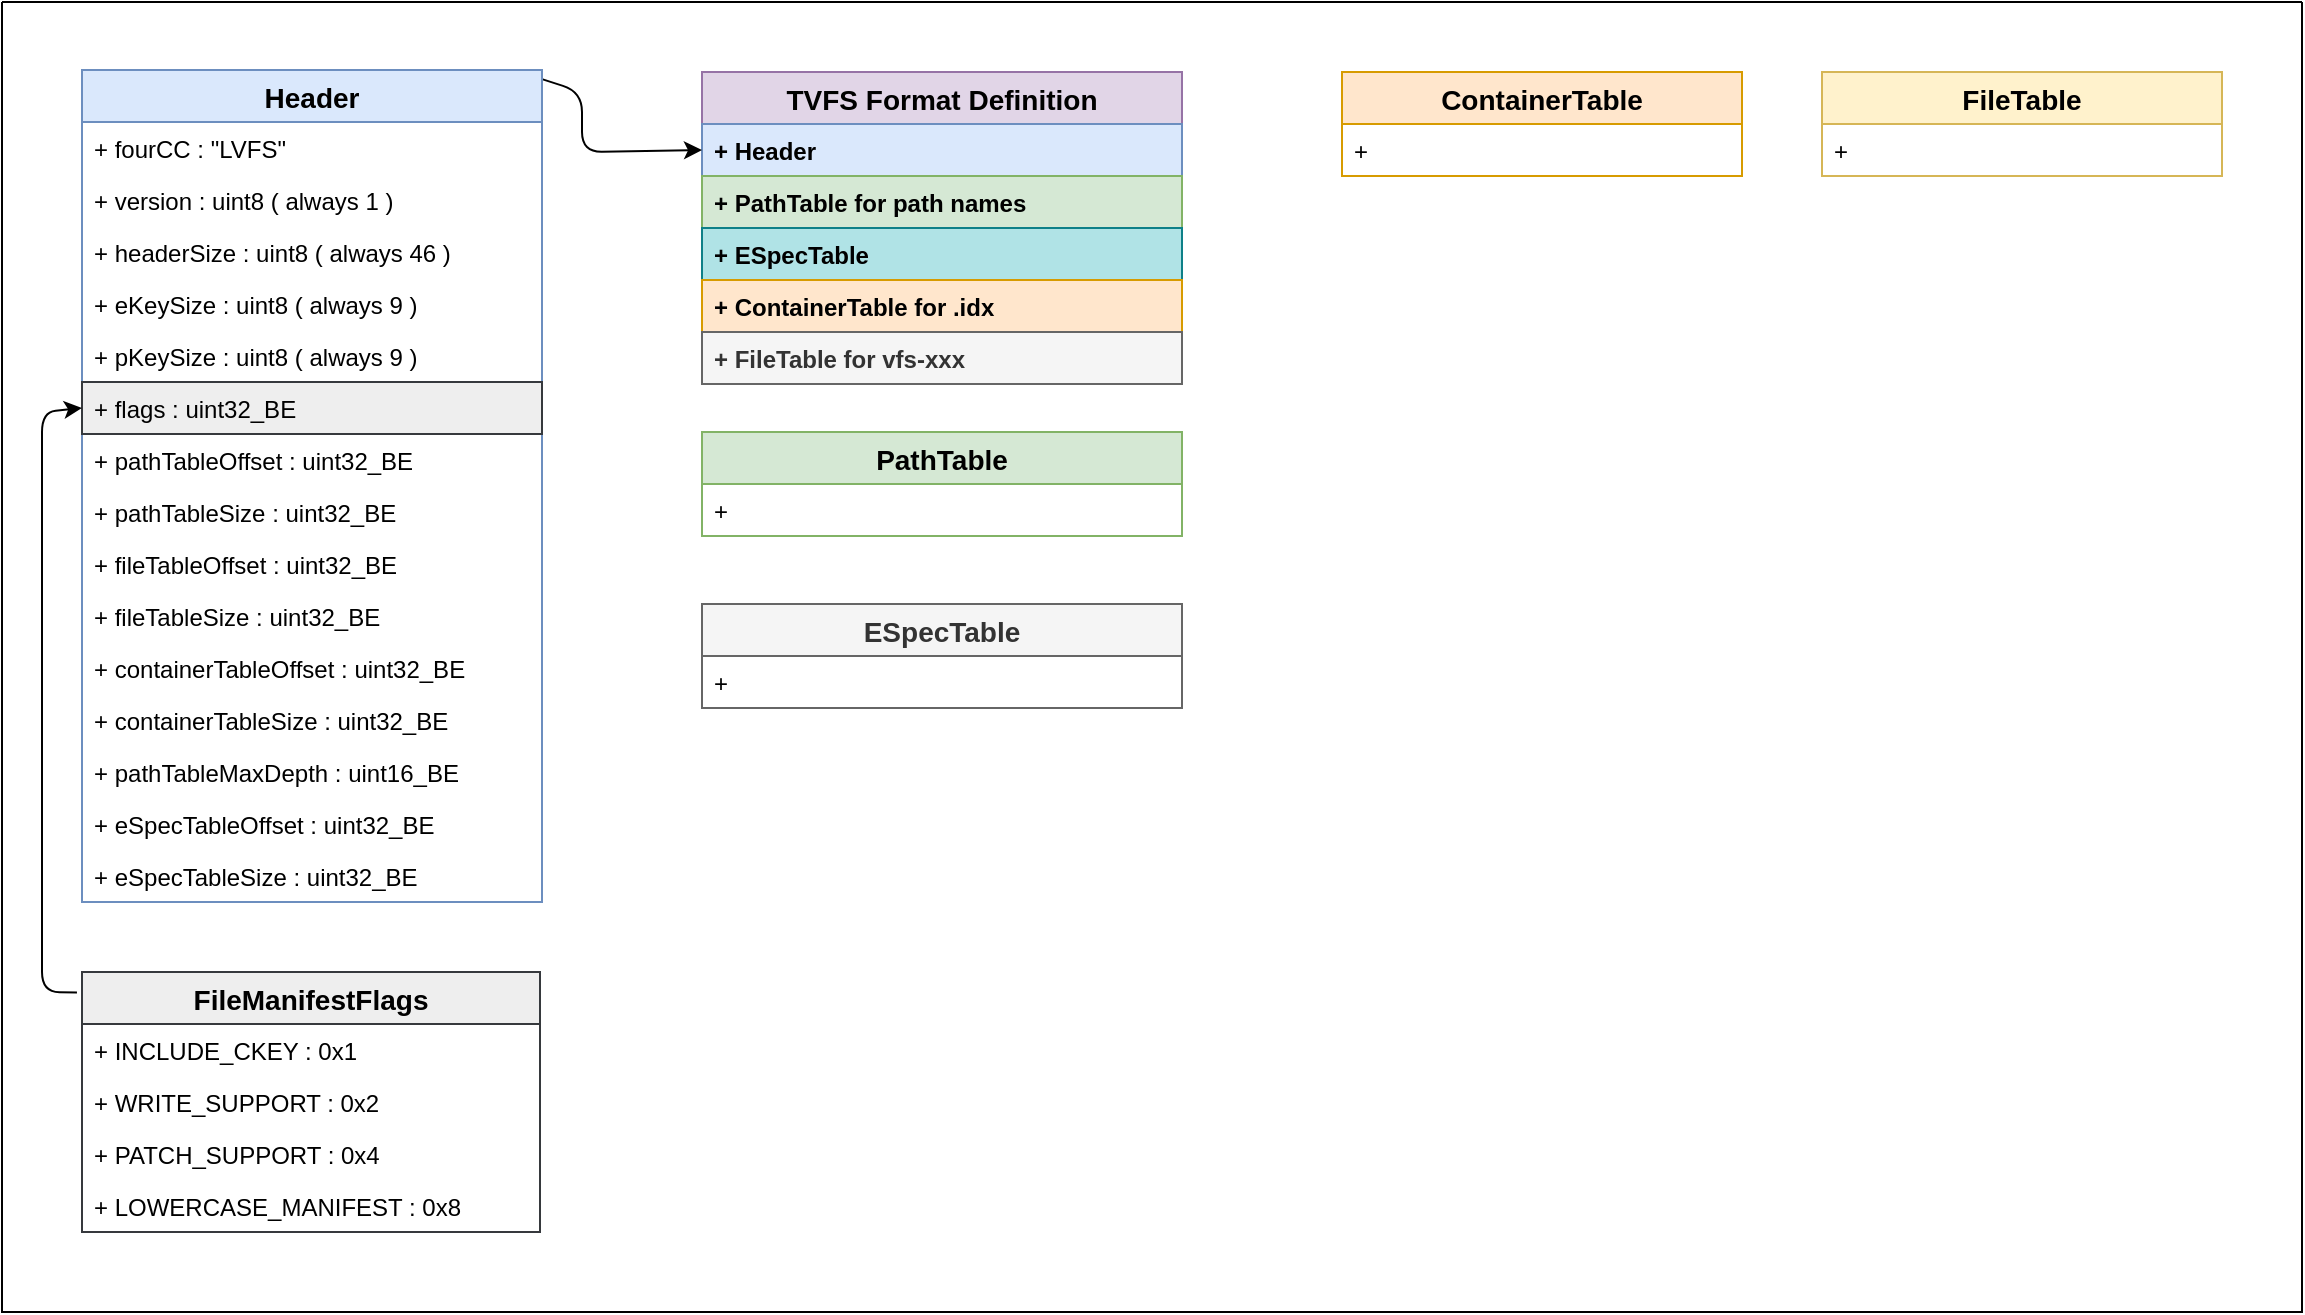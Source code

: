 <mxfile>
    <diagram id="DSJKTpMcYE6yrUbADsvK" name="Page-1">
        <mxGraphModel dx="1210" dy="904" grid="1" gridSize="10" guides="1" tooltips="1" connect="1" arrows="1" fold="1" page="1" pageScale="1" pageWidth="850" pageHeight="1100" background="#ffffff" math="0" shadow="0">
            <root>
                <mxCell id="0"/>
                <mxCell id="1" parent="0"/>
                <mxCell id="2" value="TVFS Format Definition" style="swimlane;fontStyle=1;childLayout=stackLayout;horizontal=1;startSize=26;fillColor=#e1d5e7;horizontalStack=0;resizeParent=1;resizeParentMax=0;resizeLast=0;collapsible=1;marginBottom=0;strokeColor=#9673a6;fontSize=14;" parent="1" vertex="1">
                    <mxGeometry x="560" y="120" width="240" height="156" as="geometry"/>
                </mxCell>
                <mxCell id="3" value="+ Header" style="text;strokeColor=#6c8ebf;fillColor=#dae8fc;align=left;verticalAlign=top;spacingLeft=4;spacingRight=4;overflow=hidden;rotatable=0;points=[[0,0.5],[1,0.5]];portConstraint=eastwest;fontStyle=1" parent="2" vertex="1">
                    <mxGeometry y="26" width="240" height="26" as="geometry"/>
                </mxCell>
                <mxCell id="4" value="+ PathTable for path names" style="text;strokeColor=#82b366;fillColor=#d5e8d4;align=left;verticalAlign=top;spacingLeft=4;spacingRight=4;overflow=hidden;rotatable=0;points=[[0,0.5],[1,0.5]];portConstraint=eastwest;fontStyle=1" parent="2" vertex="1">
                    <mxGeometry y="52" width="240" height="26" as="geometry"/>
                </mxCell>
                <mxCell id="178" value="+ ESpecTable" style="text;strokeColor=#0e8088;fillColor=#b0e3e6;align=left;verticalAlign=top;spacingLeft=4;spacingRight=4;overflow=hidden;rotatable=0;points=[[0,0.5],[1,0.5]];portConstraint=eastwest;fontStyle=1" vertex="1" parent="2">
                    <mxGeometry y="78" width="240" height="26" as="geometry"/>
                </mxCell>
                <mxCell id="6" value="+ ContainerTable for .idx" style="text;strokeColor=#d79b00;fillColor=#ffe6cc;align=left;verticalAlign=top;spacingLeft=4;spacingRight=4;overflow=hidden;rotatable=0;points=[[0,0.5],[1,0.5]];portConstraint=eastwest;fontStyle=1" parent="2" vertex="1">
                    <mxGeometry y="104" width="240" height="26" as="geometry"/>
                </mxCell>
                <mxCell id="5" value="+ FileTable for vfs-xxx" style="text;strokeColor=#666666;fillColor=#f5f5f5;align=left;verticalAlign=top;spacingLeft=4;spacingRight=4;overflow=hidden;rotatable=0;points=[[0,0.5],[1,0.5]];portConstraint=eastwest;fontColor=#333333;fontStyle=1" parent="2" vertex="1">
                    <mxGeometry y="130" width="240" height="26" as="geometry"/>
                </mxCell>
                <mxCell id="46" value="PathTable" style="swimlane;fontStyle=1;childLayout=stackLayout;horizontal=1;startSize=26;fillColor=#d5e8d4;horizontalStack=0;resizeParent=1;resizeParentMax=0;resizeLast=0;collapsible=1;marginBottom=0;strokeColor=#82b366;fontSize=14;" parent="1" vertex="1">
                    <mxGeometry x="560" y="300" width="240" height="52" as="geometry"/>
                </mxCell>
                <mxCell id="47" value="+ " style="text;strokeColor=none;fillColor=none;align=left;verticalAlign=top;spacingLeft=4;spacingRight=4;overflow=hidden;rotatable=0;points=[[0,0.5],[1,0.5]];portConstraint=eastwest;" parent="46" vertex="1">
                    <mxGeometry y="26" width="240" height="26" as="geometry"/>
                </mxCell>
                <mxCell id="53" value="ContainerTable" style="swimlane;fontStyle=1;childLayout=stackLayout;horizontal=1;startSize=26;fillColor=#ffe6cc;horizontalStack=0;resizeParent=1;resizeParentMax=0;resizeLast=0;collapsible=1;marginBottom=0;strokeColor=#d79b00;fontSize=14;" parent="1" vertex="1">
                    <mxGeometry x="880" y="120" width="200" height="52" as="geometry"/>
                </mxCell>
                <mxCell id="54" value="+ " style="text;strokeColor=none;fillColor=none;align=left;verticalAlign=top;spacingLeft=4;spacingRight=4;overflow=hidden;rotatable=0;points=[[0,0.5],[1,0.5]];portConstraint=eastwest;" parent="53" vertex="1">
                    <mxGeometry y="26" width="200" height="26" as="geometry"/>
                </mxCell>
                <mxCell id="68" value="FileTable" style="swimlane;fontStyle=1;childLayout=stackLayout;horizontal=1;startSize=26;fillColor=#fff2cc;horizontalStack=0;resizeParent=1;resizeParentMax=0;resizeLast=0;collapsible=1;marginBottom=0;strokeColor=#d6b656;fontSize=14;" parent="1" vertex="1">
                    <mxGeometry x="1120" y="120" width="200" height="52" as="geometry"/>
                </mxCell>
                <mxCell id="69" value="+" style="text;strokeColor=none;fillColor=none;align=left;verticalAlign=top;spacingLeft=4;spacingRight=4;overflow=hidden;rotatable=0;points=[[0,0.5],[1,0.5]];portConstraint=eastwest;" parent="68" vertex="1">
                    <mxGeometry y="26" width="200" height="26" as="geometry"/>
                </mxCell>
                <mxCell id="174" value="" style="swimlane;startSize=0;fontSize=14;fillColor=#F2DBC2;" parent="1" vertex="1">
                    <mxGeometry x="210" y="85" width="1150" height="655" as="geometry">
                        <mxRectangle x="225" y="85" width="50" height="40" as="alternateBounds"/>
                    </mxGeometry>
                </mxCell>
                <mxCell id="165" value="ESpecTable" style="swimlane;fontStyle=1;childLayout=stackLayout;horizontal=1;startSize=26;fillColor=#f5f5f5;horizontalStack=0;resizeParent=1;resizeParentMax=0;resizeLast=0;collapsible=1;marginBottom=0;strokeColor=#666666;fontSize=14;fontColor=#333333;" parent="174" vertex="1">
                    <mxGeometry x="350" y="301" width="240" height="52" as="geometry"/>
                </mxCell>
                <mxCell id="166" value="+ " style="text;strokeColor=none;fillColor=none;align=left;verticalAlign=top;spacingLeft=4;spacingRight=4;overflow=hidden;rotatable=0;points=[[0,0.5],[1,0.5]];portConstraint=eastwest;" parent="165" vertex="1">
                    <mxGeometry y="26" width="240" height="26" as="geometry"/>
                </mxCell>
                <mxCell id="179" value="FileManifestFlags" style="swimlane;fontStyle=1;childLayout=stackLayout;horizontal=1;startSize=26;fillColor=#eeeeee;horizontalStack=0;resizeParent=1;resizeParentMax=0;resizeLast=0;collapsible=1;marginBottom=0;strokeColor=#36393d;fontSize=14;" vertex="1" parent="174">
                    <mxGeometry x="40" y="485" width="229" height="130" as="geometry"/>
                </mxCell>
                <mxCell id="180" value="+ INCLUDE_CKEY : 0x1" style="text;strokeColor=none;fillColor=none;align=left;verticalAlign=top;spacingLeft=4;spacingRight=4;overflow=hidden;rotatable=0;points=[[0,0.5],[1,0.5]];portConstraint=eastwest;" vertex="1" parent="179">
                    <mxGeometry y="26" width="229" height="26" as="geometry"/>
                </mxCell>
                <mxCell id="183" value="+ WRITE_SUPPORT : 0x2" style="text;strokeColor=none;fillColor=none;align=left;verticalAlign=top;spacingLeft=4;spacingRight=4;overflow=hidden;rotatable=0;points=[[0,0.5],[1,0.5]];portConstraint=eastwest;" vertex="1" parent="179">
                    <mxGeometry y="52" width="229" height="26" as="geometry"/>
                </mxCell>
                <mxCell id="182" value="+ PATCH_SUPPORT : 0x4" style="text;strokeColor=none;fillColor=none;align=left;verticalAlign=top;spacingLeft=4;spacingRight=4;overflow=hidden;rotatable=0;points=[[0,0.5],[1,0.5]];portConstraint=eastwest;" vertex="1" parent="179">
                    <mxGeometry y="78" width="229" height="26" as="geometry"/>
                </mxCell>
                <mxCell id="181" value="+ LOWERCASE_MANIFEST : 0x8" style="text;strokeColor=none;fillColor=none;align=left;verticalAlign=top;spacingLeft=4;spacingRight=4;overflow=hidden;rotatable=0;points=[[0,0.5],[1,0.5]];portConstraint=eastwest;" vertex="1" parent="179">
                    <mxGeometry y="104" width="229" height="26" as="geometry"/>
                </mxCell>
                <mxCell id="175" style="edgeStyle=none;html=1;exitX=1;exitY=0.011;exitDx=0;exitDy=0;exitPerimeter=0;entryX=0;entryY=0.5;entryDx=0;entryDy=0;" parent="1" source="7" target="3" edge="1">
                    <mxGeometry relative="1" as="geometry">
                        <mxPoint x="510" y="165" as="sourcePoint"/>
                        <mxPoint x="510" y="255" as="targetPoint"/>
                        <Array as="points">
                            <mxPoint x="500" y="130"/>
                            <mxPoint x="500" y="160"/>
                        </Array>
                    </mxGeometry>
                </mxCell>
                <mxCell id="7" value="Header" style="swimlane;fontStyle=1;childLayout=stackLayout;horizontal=1;startSize=26;fillColor=#dae8fc;horizontalStack=0;resizeParent=1;resizeParentMax=0;resizeLast=0;collapsible=1;marginBottom=0;strokeColor=#6c8ebf;fontSize=14;" parent="1" vertex="1">
                    <mxGeometry x="250" y="119" width="230" height="416" as="geometry"/>
                </mxCell>
                <mxCell id="8" value="+ fourCC : &quot;LVFS&quot;" style="text;strokeColor=none;fillColor=none;align=left;verticalAlign=top;spacingLeft=4;spacingRight=4;overflow=hidden;rotatable=0;points=[[0,0.5],[1,0.5]];portConstraint=eastwest;" parent="7" vertex="1">
                    <mxGeometry y="26" width="230" height="26" as="geometry"/>
                </mxCell>
                <mxCell id="9" value="+ version : uint8 ( always 1 )" style="text;strokeColor=none;fillColor=none;align=left;verticalAlign=top;spacingLeft=4;spacingRight=4;overflow=hidden;rotatable=0;points=[[0,0.5],[1,0.5]];portConstraint=eastwest;" parent="7" vertex="1">
                    <mxGeometry y="52" width="230" height="26" as="geometry"/>
                </mxCell>
                <mxCell id="10" value="+ headerSize : uint8 ( always 46 )" style="text;strokeColor=none;fillColor=none;align=left;verticalAlign=top;spacingLeft=4;spacingRight=4;overflow=hidden;rotatable=0;points=[[0,0.5],[1,0.5]];portConstraint=eastwest;" parent="7" vertex="1">
                    <mxGeometry y="78" width="230" height="26" as="geometry"/>
                </mxCell>
                <mxCell id="24" value="+ eKeySize : uint8 ( always 9 )" style="text;strokeColor=none;fillColor=none;align=left;verticalAlign=top;spacingLeft=4;spacingRight=4;overflow=hidden;rotatable=0;points=[[0,0.5],[1,0.5]];portConstraint=eastwest;" parent="7" vertex="1">
                    <mxGeometry y="104" width="230" height="26" as="geometry"/>
                </mxCell>
                <mxCell id="23" value="+ pKeySize : uint8 ( always 9 )" style="text;strokeColor=none;fillColor=none;align=left;verticalAlign=top;spacingLeft=4;spacingRight=4;overflow=hidden;rotatable=0;points=[[0,0.5],[1,0.5]];portConstraint=eastwest;" parent="7" vertex="1">
                    <mxGeometry y="130" width="230" height="26" as="geometry"/>
                </mxCell>
                <mxCell id="22" value="+ flags : uint32_BE" style="text;strokeColor=#36393d;fillColor=#eeeeee;align=left;verticalAlign=top;spacingLeft=4;spacingRight=4;overflow=hidden;rotatable=0;points=[[0,0.5],[1,0.5]];portConstraint=eastwest;" parent="7" vertex="1">
                    <mxGeometry y="156" width="230" height="26" as="geometry"/>
                </mxCell>
                <mxCell id="21" value="+ pathTableOffset : uint32_BE" style="text;strokeColor=none;fillColor=none;align=left;verticalAlign=top;spacingLeft=4;spacingRight=4;overflow=hidden;rotatable=0;points=[[0,0.5],[1,0.5]];portConstraint=eastwest;" parent="7" vertex="1">
                    <mxGeometry y="182" width="230" height="26" as="geometry"/>
                </mxCell>
                <mxCell id="20" value="+ pathTableSize : uint32_BE" style="text;strokeColor=none;fillColor=none;align=left;verticalAlign=top;spacingLeft=4;spacingRight=4;overflow=hidden;rotatable=0;points=[[0,0.5],[1,0.5]];portConstraint=eastwest;" parent="7" vertex="1">
                    <mxGeometry y="208" width="230" height="26" as="geometry"/>
                </mxCell>
                <mxCell id="19" value="+ fileTableOffset : uint32_BE" style="text;strokeColor=none;fillColor=none;align=left;verticalAlign=top;spacingLeft=4;spacingRight=4;overflow=hidden;rotatable=0;points=[[0,0.5],[1,0.5]];portConstraint=eastwest;" parent="7" vertex="1">
                    <mxGeometry y="234" width="230" height="26" as="geometry"/>
                </mxCell>
                <mxCell id="18" value="+ fileTableSize : uint32_BE" style="text;strokeColor=none;fillColor=none;align=left;verticalAlign=top;spacingLeft=4;spacingRight=4;overflow=hidden;rotatable=0;points=[[0,0.5],[1,0.5]];portConstraint=eastwest;" parent="7" vertex="1">
                    <mxGeometry y="260" width="230" height="26" as="geometry"/>
                </mxCell>
                <mxCell id="17" value="+ containerTableOffset : uint32_BE" style="text;strokeColor=none;fillColor=none;align=left;verticalAlign=top;spacingLeft=4;spacingRight=4;overflow=hidden;rotatable=0;points=[[0,0.5],[1,0.5]];portConstraint=eastwest;" parent="7" vertex="1">
                    <mxGeometry y="286" width="230" height="26" as="geometry"/>
                </mxCell>
                <mxCell id="16" value="+ containerTableSize : uint32_BE" style="text;strokeColor=none;fillColor=none;align=left;verticalAlign=top;spacingLeft=4;spacingRight=4;overflow=hidden;rotatable=0;points=[[0,0.5],[1,0.5]];portConstraint=eastwest;" parent="7" vertex="1">
                    <mxGeometry y="312" width="230" height="26" as="geometry"/>
                </mxCell>
                <mxCell id="15" value="+ pathTableMaxDepth : uint16_BE" style="text;strokeColor=none;fillColor=none;align=left;verticalAlign=top;spacingLeft=4;spacingRight=4;overflow=hidden;rotatable=0;points=[[0,0.5],[1,0.5]];portConstraint=eastwest;" parent="7" vertex="1">
                    <mxGeometry y="338" width="230" height="26" as="geometry"/>
                </mxCell>
                <mxCell id="14" value="+ eSpecTableOffset : uint32_BE" style="text;strokeColor=none;fillColor=none;align=left;verticalAlign=top;spacingLeft=4;spacingRight=4;overflow=hidden;rotatable=0;points=[[0,0.5],[1,0.5]];portConstraint=eastwest;" parent="7" vertex="1">
                    <mxGeometry y="364" width="230" height="26" as="geometry"/>
                </mxCell>
                <mxCell id="26" value="+ eSpecTableSize : uint32_BE" style="text;strokeColor=none;fillColor=none;align=left;verticalAlign=top;spacingLeft=4;spacingRight=4;overflow=hidden;rotatable=0;points=[[0,0.5],[1,0.5]];portConstraint=eastwest;" parent="7" vertex="1">
                    <mxGeometry y="390" width="230" height="26" as="geometry"/>
                </mxCell>
                <mxCell id="192" style="edgeStyle=none;html=1;exitX=-0.011;exitY=0.079;exitDx=0;exitDy=0;exitPerimeter=0;entryX=0;entryY=0.5;entryDx=0;entryDy=0;" edge="1" parent="1" source="179" target="22">
                    <mxGeometry relative="1" as="geometry">
                        <mxPoint x="560" y="539.996" as="sourcePoint"/>
                        <mxPoint x="640" y="575.42" as="targetPoint"/>
                        <Array as="points">
                            <mxPoint x="230" y="580"/>
                            <mxPoint x="230" y="290"/>
                        </Array>
                    </mxGeometry>
                </mxCell>
            </root>
        </mxGraphModel>
    </diagram>
</mxfile>